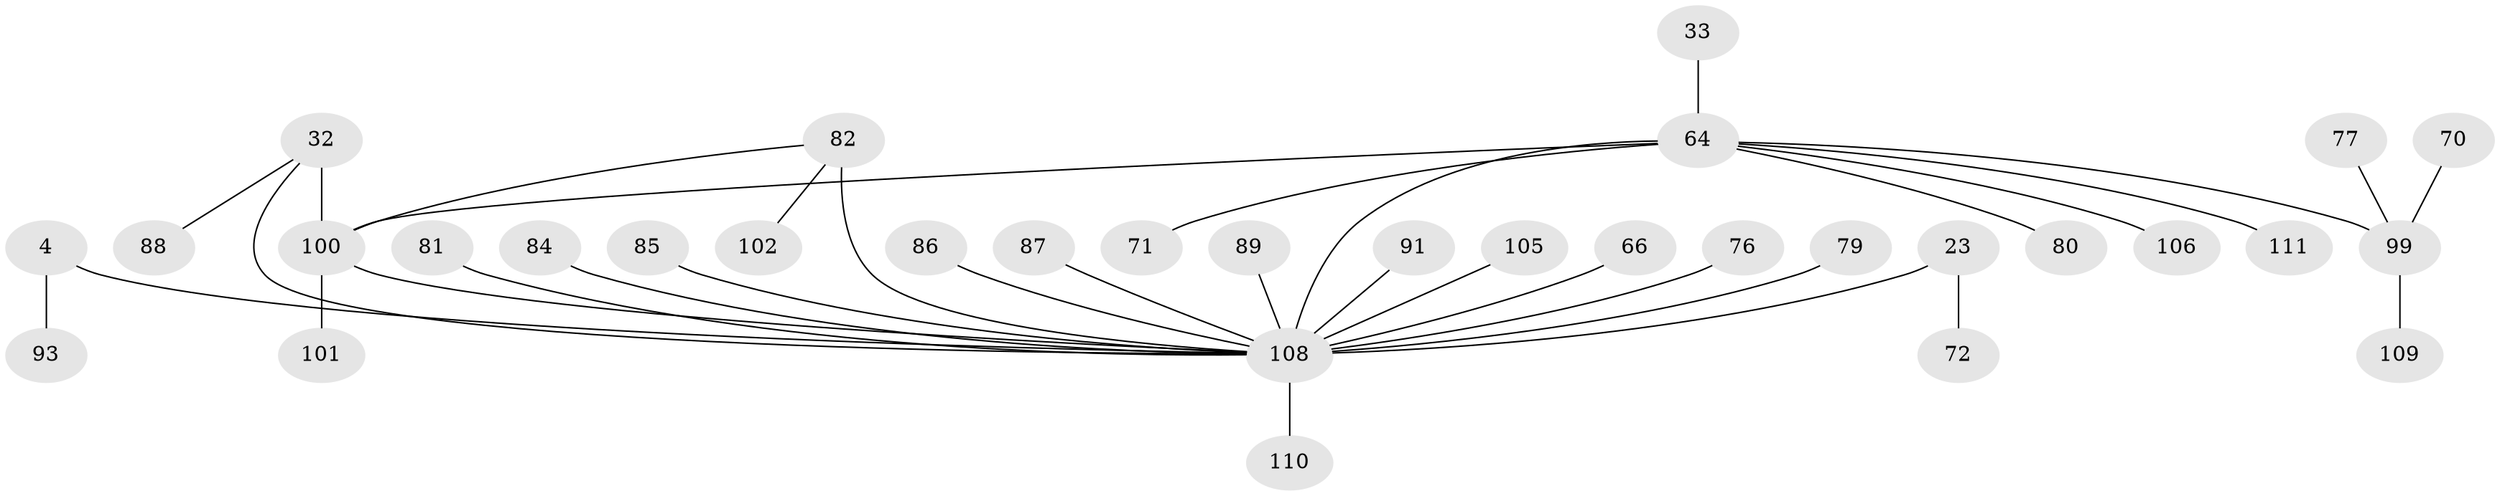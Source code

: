 // original degree distribution, {10: 0.036036036036036036, 4: 0.04504504504504504, 5: 0.02702702702702703, 8: 0.04504504504504504, 7: 0.018018018018018018, 16: 0.009009009009009009, 6: 0.036036036036036036, 11: 0.018018018018018018, 12: 0.009009009009009009, 3: 0.02702702702702703, 1: 0.5765765765765766, 2: 0.15315315315315314}
// Generated by graph-tools (version 1.1) at 2025/58/03/04/25 21:58:31]
// undirected, 33 vertices, 35 edges
graph export_dot {
graph [start="1"]
  node [color=gray90,style=filled];
  4 [super="+2"];
  23 [super="+22"];
  32 [super="+9"];
  33;
  64 [super="+20"];
  66;
  70;
  71;
  72;
  76;
  77;
  79;
  80;
  81;
  82 [super="+15+13+73"];
  84;
  85;
  86;
  87;
  88;
  89 [super="+31"];
  91;
  93;
  99 [super="+28+36+59+60"];
  100 [super="+97"];
  101;
  102 [super="+92"];
  105;
  106;
  108 [super="+98+30+55+69+78+107+27+37+39+41+42+44+45+51+53+62+63"];
  109;
  110 [super="+67+95"];
  111 [super="+50"];
  4 -- 93;
  4 -- 108 [weight=6];
  23 -- 72;
  23 -- 108 [weight=9];
  32 -- 100 [weight=6];
  32 -- 88;
  32 -- 108;
  33 -- 64;
  64 -- 99 [weight=6];
  64 -- 100;
  64 -- 71;
  64 -- 106;
  64 -- 108 [weight=7];
  64 -- 111;
  64 -- 80;
  66 -- 108;
  70 -- 99;
  76 -- 108;
  77 -- 99;
  79 -- 108;
  81 -- 108;
  82 -- 102;
  82 -- 108 [weight=5];
  82 -- 100;
  84 -- 108;
  85 -- 108;
  86 -- 108;
  87 -- 108;
  89 -- 108;
  91 -- 108;
  99 -- 109;
  100 -- 101;
  100 -- 108 [weight=3];
  105 -- 108;
  108 -- 110;
}

